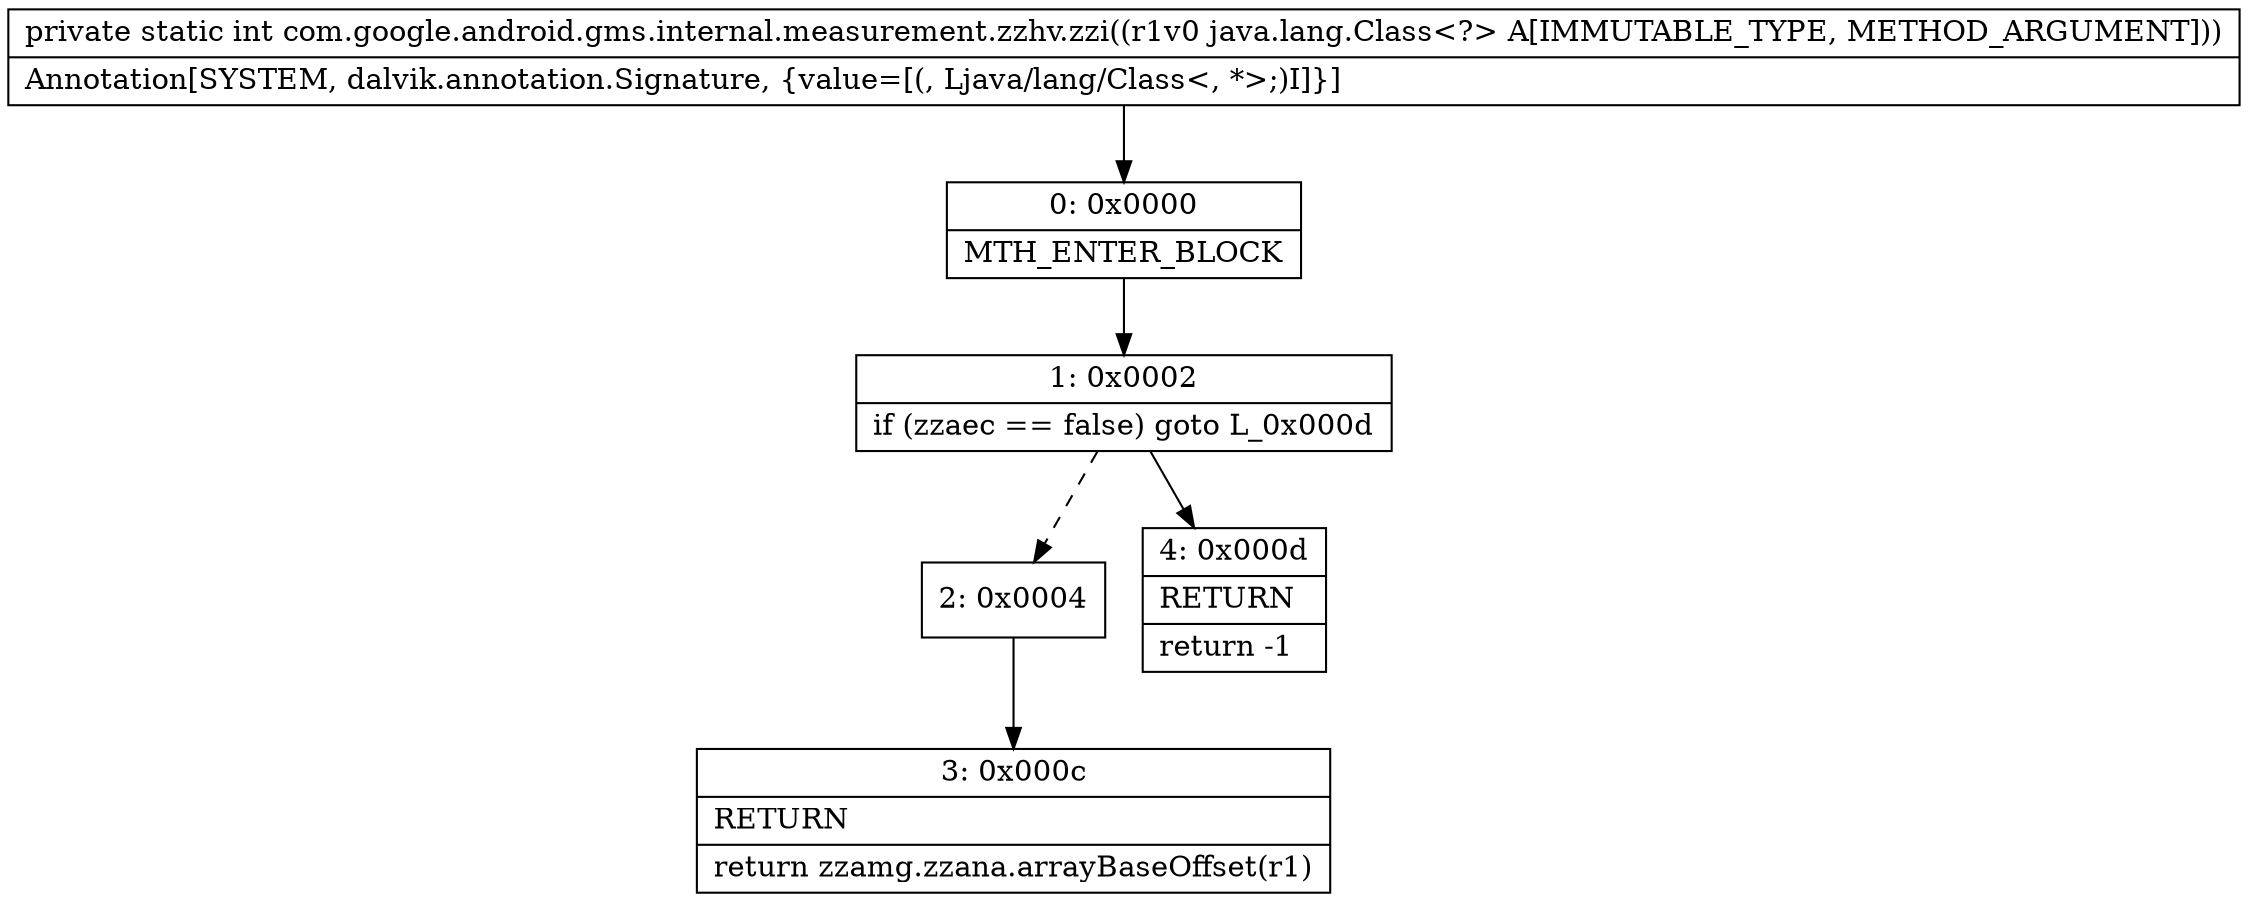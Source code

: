 digraph "CFG forcom.google.android.gms.internal.measurement.zzhv.zzi(Ljava\/lang\/Class;)I" {
Node_0 [shape=record,label="{0\:\ 0x0000|MTH_ENTER_BLOCK\l}"];
Node_1 [shape=record,label="{1\:\ 0x0002|if (zzaec == false) goto L_0x000d\l}"];
Node_2 [shape=record,label="{2\:\ 0x0004}"];
Node_3 [shape=record,label="{3\:\ 0x000c|RETURN\l|return zzamg.zzana.arrayBaseOffset(r1)\l}"];
Node_4 [shape=record,label="{4\:\ 0x000d|RETURN\l|return \-1\l}"];
MethodNode[shape=record,label="{private static int com.google.android.gms.internal.measurement.zzhv.zzi((r1v0 java.lang.Class\<?\> A[IMMUTABLE_TYPE, METHOD_ARGUMENT]))  | Annotation[SYSTEM, dalvik.annotation.Signature, \{value=[(, Ljava\/lang\/Class\<, *\>;)I]\}]\l}"];
MethodNode -> Node_0;
Node_0 -> Node_1;
Node_1 -> Node_2[style=dashed];
Node_1 -> Node_4;
Node_2 -> Node_3;
}

